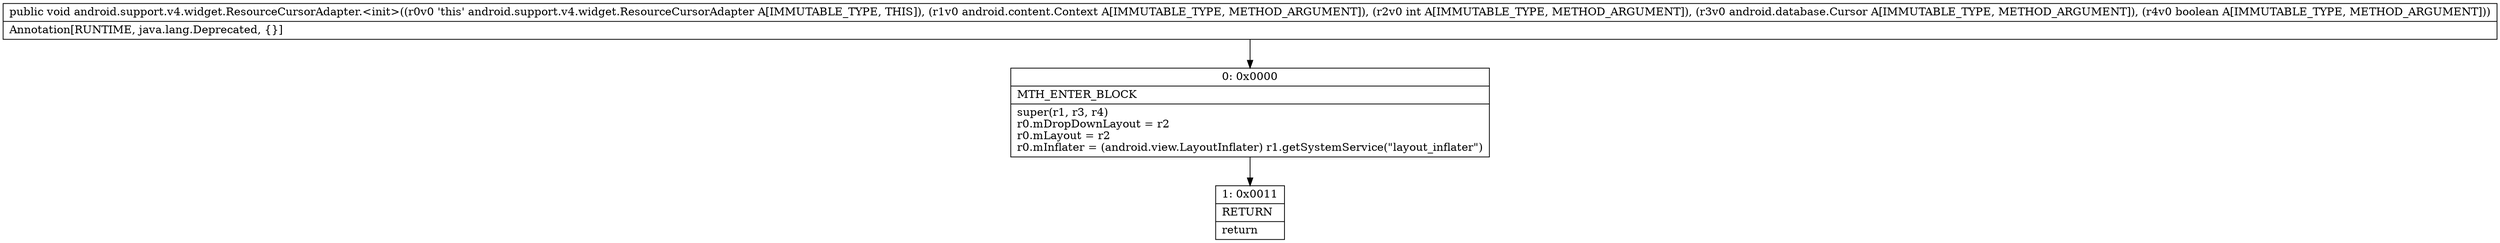 digraph "CFG forandroid.support.v4.widget.ResourceCursorAdapter.\<init\>(Landroid\/content\/Context;ILandroid\/database\/Cursor;Z)V" {
Node_0 [shape=record,label="{0\:\ 0x0000|MTH_ENTER_BLOCK\l|super(r1, r3, r4)\lr0.mDropDownLayout = r2\lr0.mLayout = r2\lr0.mInflater = (android.view.LayoutInflater) r1.getSystemService(\"layout_inflater\")\l}"];
Node_1 [shape=record,label="{1\:\ 0x0011|RETURN\l|return\l}"];
MethodNode[shape=record,label="{public void android.support.v4.widget.ResourceCursorAdapter.\<init\>((r0v0 'this' android.support.v4.widget.ResourceCursorAdapter A[IMMUTABLE_TYPE, THIS]), (r1v0 android.content.Context A[IMMUTABLE_TYPE, METHOD_ARGUMENT]), (r2v0 int A[IMMUTABLE_TYPE, METHOD_ARGUMENT]), (r3v0 android.database.Cursor A[IMMUTABLE_TYPE, METHOD_ARGUMENT]), (r4v0 boolean A[IMMUTABLE_TYPE, METHOD_ARGUMENT]))  | Annotation[RUNTIME, java.lang.Deprecated, \{\}]\l}"];
MethodNode -> Node_0;
Node_0 -> Node_1;
}

